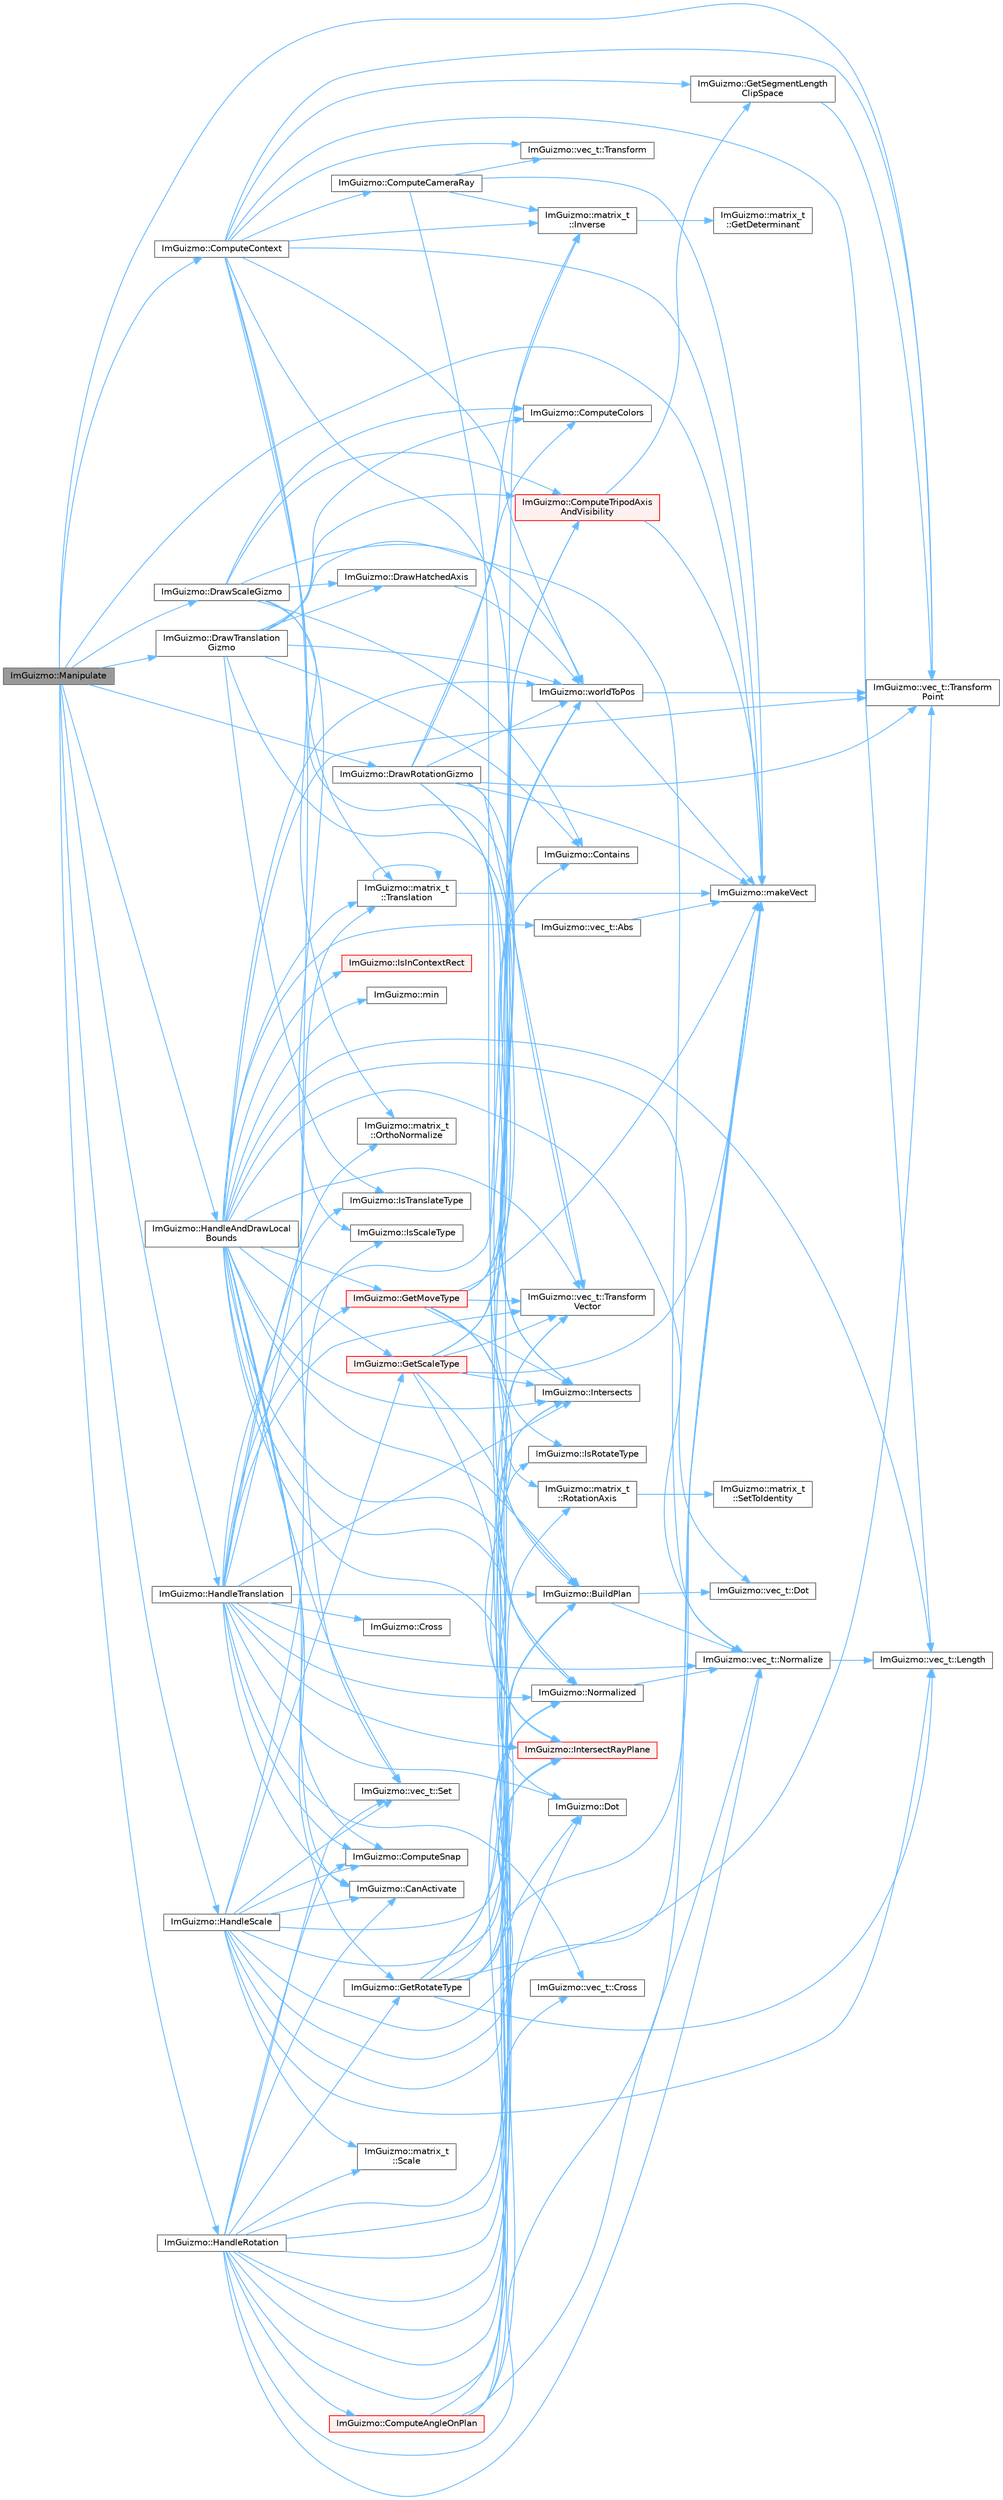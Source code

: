 digraph "ImGuizmo::Manipulate"
{
 // LATEX_PDF_SIZE
  bgcolor="transparent";
  edge [fontname=Helvetica,fontsize=10,labelfontname=Helvetica,labelfontsize=10];
  node [fontname=Helvetica,fontsize=10,shape=box,height=0.2,width=0.4];
  rankdir="LR";
  Node1 [id="Node000001",label="ImGuizmo::Manipulate",height=0.2,width=0.4,color="gray40", fillcolor="grey60", style="filled", fontcolor="black",tooltip=" "];
  Node1 -> Node2 [id="edge1_Node000001_Node000002",color="steelblue1",style="solid",tooltip=" "];
  Node2 [id="Node000002",label="ImGuizmo::ComputeContext",height=0.2,width=0.4,color="grey40", fillcolor="white", style="filled",URL="$namespace_im_guizmo.html#ada8d9e037d6a4bb8399093c11f988135",tooltip=" "];
  Node2 -> Node3 [id="edge2_Node000002_Node000003",color="steelblue1",style="solid",tooltip=" "];
  Node3 [id="Node000003",label="ImGuizmo::ComputeCameraRay",height=0.2,width=0.4,color="grey40", fillcolor="white", style="filled",URL="$namespace_im_guizmo.html#a2a49b7afd89c853316c331957562ca35",tooltip=" "];
  Node3 -> Node4 [id="edge3_Node000003_Node000004",color="steelblue1",style="solid",tooltip=" "];
  Node4 [id="Node000004",label="ImGuizmo::matrix_t\l::Inverse",height=0.2,width=0.4,color="grey40", fillcolor="white", style="filled",URL="$struct_im_guizmo_1_1matrix__t.html#a8a0e24127eb60b7b4e0049488569c567",tooltip=" "];
  Node4 -> Node5 [id="edge4_Node000004_Node000005",color="steelblue1",style="solid",tooltip=" "];
  Node5 [id="Node000005",label="ImGuizmo::matrix_t\l::GetDeterminant",height=0.2,width=0.4,color="grey40", fillcolor="white", style="filled",URL="$struct_im_guizmo_1_1matrix__t.html#a56d2d5ba7efc096d369aae01ef0e1da8",tooltip=" "];
  Node3 -> Node6 [id="edge5_Node000003_Node000006",color="steelblue1",style="solid",tooltip=" "];
  Node6 [id="Node000006",label="ImGuizmo::makeVect",height=0.2,width=0.4,color="grey40", fillcolor="white", style="filled",URL="$namespace_im_guizmo.html#a640be01f179c80230cd4b7ee9b298456",tooltip=" "];
  Node3 -> Node7 [id="edge6_Node000003_Node000007",color="steelblue1",style="solid",tooltip=" "];
  Node7 [id="Node000007",label="ImGuizmo::Normalized",height=0.2,width=0.4,color="grey40", fillcolor="white", style="filled",URL="$namespace_im_guizmo.html#a1619646543d1daf5ef5b8edc6060dd81",tooltip=" "];
  Node7 -> Node8 [id="edge7_Node000007_Node000008",color="steelblue1",style="solid",tooltip=" "];
  Node8 [id="Node000008",label="ImGuizmo::vec_t::Normalize",height=0.2,width=0.4,color="grey40", fillcolor="white", style="filled",URL="$struct_im_guizmo_1_1vec__t.html#af017b8aa014292dc855f180448a66579",tooltip=" "];
  Node8 -> Node9 [id="edge8_Node000008_Node000009",color="steelblue1",style="solid",tooltip=" "];
  Node9 [id="Node000009",label="ImGuizmo::vec_t::Length",height=0.2,width=0.4,color="grey40", fillcolor="white", style="filled",URL="$struct_im_guizmo_1_1vec__t.html#a5fdc55e19fe7a468751ab9a8a77ebf23",tooltip=" "];
  Node3 -> Node10 [id="edge9_Node000003_Node000010",color="steelblue1",style="solid",tooltip=" "];
  Node10 [id="Node000010",label="ImGuizmo::vec_t::Transform",height=0.2,width=0.4,color="grey40", fillcolor="white", style="filled",URL="$struct_im_guizmo_1_1vec__t.html#aaaafbe7ea0ca56793617e8d085a78268",tooltip=" "];
  Node2 -> Node11 [id="edge10_Node000002_Node000011",color="steelblue1",style="solid",tooltip=" "];
  Node11 [id="Node000011",label="ImGuizmo::GetSegmentLength\lClipSpace",height=0.2,width=0.4,color="grey40", fillcolor="white", style="filled",URL="$namespace_im_guizmo.html#a672e34453f8e0303f8d268e29422fe1d",tooltip=" "];
  Node11 -> Node12 [id="edge11_Node000011_Node000012",color="steelblue1",style="solid",tooltip=" "];
  Node12 [id="Node000012",label="ImGuizmo::vec_t::Transform\lPoint",height=0.2,width=0.4,color="grey40", fillcolor="white", style="filled",URL="$struct_im_guizmo_1_1vec__t.html#a904cb32e9200475ae5a9f5c918816dc2",tooltip=" "];
  Node2 -> Node4 [id="edge12_Node000002_Node000004",color="steelblue1",style="solid",tooltip=" "];
  Node2 -> Node9 [id="edge13_Node000002_Node000009",color="steelblue1",style="solid",tooltip=" "];
  Node2 -> Node6 [id="edge14_Node000002_Node000006",color="steelblue1",style="solid",tooltip=" "];
  Node2 -> Node13 [id="edge15_Node000002_Node000013",color="steelblue1",style="solid",tooltip=" "];
  Node13 [id="Node000013",label="ImGuizmo::matrix_t\l::OrthoNormalize",height=0.2,width=0.4,color="grey40", fillcolor="white", style="filled",URL="$struct_im_guizmo_1_1matrix__t.html#a230d5d19800a0aca753e1c324dcda9d7",tooltip=" "];
  Node2 -> Node14 [id="edge16_Node000002_Node000014",color="steelblue1",style="solid",tooltip=" "];
  Node14 [id="Node000014",label="ImGuizmo::vec_t::Set",height=0.2,width=0.4,color="grey40", fillcolor="white", style="filled",URL="$struct_im_guizmo_1_1vec__t.html#a3a9bbf64bfa707364b68813dd46a5d5b",tooltip=" "];
  Node2 -> Node10 [id="edge17_Node000002_Node000010",color="steelblue1",style="solid",tooltip=" "];
  Node2 -> Node12 [id="edge18_Node000002_Node000012",color="steelblue1",style="solid",tooltip=" "];
  Node2 -> Node15 [id="edge19_Node000002_Node000015",color="steelblue1",style="solid",tooltip=" "];
  Node15 [id="Node000015",label="ImGuizmo::vec_t::Transform\lVector",height=0.2,width=0.4,color="grey40", fillcolor="white", style="filled",URL="$struct_im_guizmo_1_1vec__t.html#af803c601b07db954f6df8e40b056bded",tooltip=" "];
  Node2 -> Node16 [id="edge20_Node000002_Node000016",color="steelblue1",style="solid",tooltip=" "];
  Node16 [id="Node000016",label="ImGuizmo::matrix_t\l::Translation",height=0.2,width=0.4,color="grey40", fillcolor="white", style="filled",URL="$struct_im_guizmo_1_1matrix__t.html#a1a91d7a06f60933bc28ff9151c77f551",tooltip=" "];
  Node16 -> Node6 [id="edge21_Node000016_Node000006",color="steelblue1",style="solid",tooltip=" "];
  Node16 -> Node16 [id="edge22_Node000016_Node000016",color="steelblue1",style="solid",tooltip=" "];
  Node2 -> Node17 [id="edge23_Node000002_Node000017",color="steelblue1",style="solid",tooltip=" "];
  Node17 [id="Node000017",label="ImGuizmo::worldToPos",height=0.2,width=0.4,color="grey40", fillcolor="white", style="filled",URL="$namespace_im_guizmo.html#abb3202afd314281c19295b1ba03f9665",tooltip=" "];
  Node17 -> Node6 [id="edge24_Node000017_Node000006",color="steelblue1",style="solid",tooltip=" "];
  Node17 -> Node12 [id="edge25_Node000017_Node000012",color="steelblue1",style="solid",tooltip=" "];
  Node1 -> Node18 [id="edge26_Node000001_Node000018",color="steelblue1",style="solid",tooltip=" "];
  Node18 [id="Node000018",label="ImGuizmo::DrawRotationGizmo",height=0.2,width=0.4,color="grey40", fillcolor="white", style="filled",URL="$namespace_im_guizmo.html#a19db68ffce5ccda47ce42fecc876baf3",tooltip=" "];
  Node18 -> Node19 [id="edge27_Node000018_Node000019",color="steelblue1",style="solid",tooltip=" "];
  Node19 [id="Node000019",label="ImGuizmo::ComputeColors",height=0.2,width=0.4,color="grey40", fillcolor="white", style="filled",URL="$namespace_im_guizmo.html#a04598d3d31c4925efa3d341ec15b2d62",tooltip=" "];
  Node18 -> Node20 [id="edge28_Node000018_Node000020",color="steelblue1",style="solid",tooltip=" "];
  Node20 [id="Node000020",label="ImGuizmo::Intersects",height=0.2,width=0.4,color="grey40", fillcolor="white", style="filled",URL="$namespace_im_guizmo.html#a1ab785a4193bf54632444d3fa34890be",tooltip=" "];
  Node18 -> Node4 [id="edge29_Node000018_Node000004",color="steelblue1",style="solid",tooltip=" "];
  Node18 -> Node21 [id="edge30_Node000018_Node000021",color="steelblue1",style="solid",tooltip=" "];
  Node21 [id="Node000021",label="ImGuizmo::IsRotateType",height=0.2,width=0.4,color="grey40", fillcolor="white", style="filled",URL="$namespace_im_guizmo.html#a49ff00e9fad7d028e6fe7cc30e739886",tooltip=" "];
  Node18 -> Node6 [id="edge31_Node000018_Node000006",color="steelblue1",style="solid",tooltip=" "];
  Node18 -> Node7 [id="edge32_Node000018_Node000007",color="steelblue1",style="solid",tooltip=" "];
  Node18 -> Node22 [id="edge33_Node000018_Node000022",color="steelblue1",style="solid",tooltip=" "];
  Node22 [id="Node000022",label="ImGuizmo::matrix_t\l::RotationAxis",height=0.2,width=0.4,color="grey40", fillcolor="white", style="filled",URL="$struct_im_guizmo_1_1matrix__t.html#abb6c29d0bcc5e884b68a666a204730db",tooltip=" "];
  Node22 -> Node23 [id="edge34_Node000022_Node000023",color="steelblue1",style="solid",tooltip=" "];
  Node23 [id="Node000023",label="ImGuizmo::matrix_t\l::SetToIdentity",height=0.2,width=0.4,color="grey40", fillcolor="white", style="filled",URL="$struct_im_guizmo_1_1matrix__t.html#a8cd97c2ad39c86dde89a62aaddc7b9ec",tooltip=" "];
  Node18 -> Node12 [id="edge35_Node000018_Node000012",color="steelblue1",style="solid",tooltip=" "];
  Node18 -> Node15 [id="edge36_Node000018_Node000015",color="steelblue1",style="solid",tooltip=" "];
  Node18 -> Node17 [id="edge37_Node000018_Node000017",color="steelblue1",style="solid",tooltip=" "];
  Node1 -> Node24 [id="edge38_Node000001_Node000024",color="steelblue1",style="solid",tooltip=" "];
  Node24 [id="Node000024",label="ImGuizmo::DrawScaleGizmo",height=0.2,width=0.4,color="grey40", fillcolor="white", style="filled",URL="$namespace_im_guizmo.html#ace349605c5f7bd22341151bf768a99e5",tooltip=" "];
  Node24 -> Node19 [id="edge39_Node000024_Node000019",color="steelblue1",style="solid",tooltip=" "];
  Node24 -> Node25 [id="edge40_Node000024_Node000025",color="steelblue1",style="solid",tooltip=" "];
  Node25 [id="Node000025",label="ImGuizmo::ComputeTripodAxis\lAndVisibility",height=0.2,width=0.4,color="red", fillcolor="#FFF0F0", style="filled",URL="$namespace_im_guizmo.html#abf64e5189af3402036c3bc58b91a48df",tooltip=" "];
  Node25 -> Node11 [id="edge41_Node000025_Node000011",color="steelblue1",style="solid",tooltip=" "];
  Node25 -> Node6 [id="edge42_Node000025_Node000006",color="steelblue1",style="solid",tooltip=" "];
  Node24 -> Node28 [id="edge43_Node000024_Node000028",color="steelblue1",style="solid",tooltip=" "];
  Node28 [id="Node000028",label="ImGuizmo::Contains",height=0.2,width=0.4,color="grey40", fillcolor="white", style="filled",URL="$namespace_im_guizmo.html#a495d241625c731c03be4b3a764dae2d0",tooltip=" "];
  Node24 -> Node29 [id="edge44_Node000024_Node000029",color="steelblue1",style="solid",tooltip=" "];
  Node29 [id="Node000029",label="ImGuizmo::DrawHatchedAxis",height=0.2,width=0.4,color="grey40", fillcolor="white", style="filled",URL="$namespace_im_guizmo.html#aac9c9eab06e6f72be4ef405d800ac48d",tooltip=" "];
  Node29 -> Node17 [id="edge45_Node000029_Node000017",color="steelblue1",style="solid",tooltip=" "];
  Node24 -> Node20 [id="edge46_Node000024_Node000020",color="steelblue1",style="solid",tooltip=" "];
  Node24 -> Node30 [id="edge47_Node000024_Node000030",color="steelblue1",style="solid",tooltip=" "];
  Node30 [id="Node000030",label="ImGuizmo::IsScaleType",height=0.2,width=0.4,color="grey40", fillcolor="white", style="filled",URL="$namespace_im_guizmo.html#a156f97e63c38a240bff78bf8aa05b6af",tooltip=" "];
  Node24 -> Node17 [id="edge48_Node000024_Node000017",color="steelblue1",style="solid",tooltip=" "];
  Node1 -> Node31 [id="edge49_Node000001_Node000031",color="steelblue1",style="solid",tooltip=" "];
  Node31 [id="Node000031",label="ImGuizmo::DrawTranslation\lGizmo",height=0.2,width=0.4,color="grey40", fillcolor="white", style="filled",URL="$namespace_im_guizmo.html#a0fc904f94efeae0d30493d2f6d071793",tooltip=" "];
  Node31 -> Node19 [id="edge50_Node000031_Node000019",color="steelblue1",style="solid",tooltip=" "];
  Node31 -> Node25 [id="edge51_Node000031_Node000025",color="steelblue1",style="solid",tooltip=" "];
  Node31 -> Node28 [id="edge52_Node000031_Node000028",color="steelblue1",style="solid",tooltip=" "];
  Node31 -> Node29 [id="edge53_Node000031_Node000029",color="steelblue1",style="solid",tooltip=" "];
  Node31 -> Node20 [id="edge54_Node000031_Node000020",color="steelblue1",style="solid",tooltip=" "];
  Node31 -> Node32 [id="edge55_Node000031_Node000032",color="steelblue1",style="solid",tooltip=" "];
  Node32 [id="Node000032",label="ImGuizmo::IsTranslateType",height=0.2,width=0.4,color="grey40", fillcolor="white", style="filled",URL="$namespace_im_guizmo.html#a1e29e9c82a2b9433cc83cdafd41ad74e",tooltip=" "];
  Node31 -> Node8 [id="edge56_Node000031_Node000008",color="steelblue1",style="solid",tooltip=" "];
  Node31 -> Node17 [id="edge57_Node000031_Node000017",color="steelblue1",style="solid",tooltip=" "];
  Node1 -> Node33 [id="edge58_Node000001_Node000033",color="steelblue1",style="solid",tooltip=" "];
  Node33 [id="Node000033",label="ImGuizmo::HandleAndDrawLocal\lBounds",height=0.2,width=0.4,color="grey40", fillcolor="white", style="filled",URL="$namespace_im_guizmo.html#a1f7e4771bc7f0ae1da2706ebc606da08",tooltip=" "];
  Node33 -> Node34 [id="edge59_Node000033_Node000034",color="steelblue1",style="solid",tooltip=" "];
  Node34 [id="Node000034",label="ImGuizmo::vec_t::Abs",height=0.2,width=0.4,color="grey40", fillcolor="white", style="filled",URL="$struct_im_guizmo_1_1vec__t.html#aaf0b9d29ade0ad00d0484d574dcefd64",tooltip=" "];
  Node34 -> Node6 [id="edge60_Node000034_Node000006",color="steelblue1",style="solid",tooltip=" "];
  Node33 -> Node35 [id="edge61_Node000033_Node000035",color="steelblue1",style="solid",tooltip=" "];
  Node35 [id="Node000035",label="ImGuizmo::BuildPlan",height=0.2,width=0.4,color="grey40", fillcolor="white", style="filled",URL="$namespace_im_guizmo.html#a9957d966cf6e46e6d9a9915d94c6bad9",tooltip=" "];
  Node35 -> Node36 [id="edge62_Node000035_Node000036",color="steelblue1",style="solid",tooltip=" "];
  Node36 [id="Node000036",label="ImGuizmo::vec_t::Dot",height=0.2,width=0.4,color="grey40", fillcolor="white", style="filled",URL="$struct_im_guizmo_1_1vec__t.html#a5114392eb0c3ffd869c2393465a01484",tooltip=" "];
  Node35 -> Node8 [id="edge63_Node000035_Node000008",color="steelblue1",style="solid",tooltip=" "];
  Node33 -> Node37 [id="edge64_Node000033_Node000037",color="steelblue1",style="solid",tooltip=" "];
  Node37 [id="Node000037",label="ImGuizmo::CanActivate",height=0.2,width=0.4,color="grey40", fillcolor="white", style="filled",URL="$namespace_im_guizmo.html#aa077cf24bd11603c77ab04278ddc18f4",tooltip=" "];
  Node33 -> Node38 [id="edge65_Node000033_Node000038",color="steelblue1",style="solid",tooltip=" "];
  Node38 [id="Node000038",label="ImGuizmo::ComputeSnap",height=0.2,width=0.4,color="grey40", fillcolor="white", style="filled",URL="$namespace_im_guizmo.html#a92bcd3b47781cb634bf55b63d22ba31e",tooltip=" "];
  Node33 -> Node39 [id="edge66_Node000033_Node000039",color="steelblue1",style="solid",tooltip=" "];
  Node39 [id="Node000039",label="ImGuizmo::Dot",height=0.2,width=0.4,color="grey40", fillcolor="white", style="filled",URL="$namespace_im_guizmo.html#aaf7169590757c87a75b7ea5e55bb1e9c",tooltip=" "];
  Node33 -> Node36 [id="edge67_Node000033_Node000036",color="steelblue1",style="solid",tooltip=" "];
  Node33 -> Node40 [id="edge68_Node000033_Node000040",color="steelblue1",style="solid",tooltip=" "];
  Node40 [id="Node000040",label="ImGuizmo::GetMoveType",height=0.2,width=0.4,color="red", fillcolor="#FFF0F0", style="filled",URL="$namespace_im_guizmo.html#aba5d7634d7362b86019d416dd653ac4a",tooltip=" "];
  Node40 -> Node35 [id="edge69_Node000040_Node000035",color="steelblue1",style="solid",tooltip=" "];
  Node40 -> Node25 [id="edge70_Node000040_Node000025",color="steelblue1",style="solid",tooltip=" "];
  Node40 -> Node28 [id="edge71_Node000040_Node000028",color="steelblue1",style="solid",tooltip=" "];
  Node40 -> Node41 [id="edge72_Node000040_Node000041",color="steelblue1",style="solid",tooltip=" "];
  Node41 [id="Node000041",label="ImGuizmo::IntersectRayPlane",height=0.2,width=0.4,color="red", fillcolor="#FFF0F0", style="filled",URL="$namespace_im_guizmo.html#afcffd45f3c36d533705237a661a4b332",tooltip=" "];
  Node40 -> Node20 [id="edge73_Node000040_Node000020",color="steelblue1",style="solid",tooltip=" "];
  Node40 -> Node6 [id="edge74_Node000040_Node000006",color="steelblue1",style="solid",tooltip=" "];
  Node40 -> Node15 [id="edge75_Node000040_Node000015",color="steelblue1",style="solid",tooltip=" "];
  Node40 -> Node17 [id="edge76_Node000040_Node000017",color="steelblue1",style="solid",tooltip=" "];
  Node33 -> Node43 [id="edge77_Node000033_Node000043",color="steelblue1",style="solid",tooltip=" "];
  Node43 [id="Node000043",label="ImGuizmo::GetRotateType",height=0.2,width=0.4,color="grey40", fillcolor="white", style="filled",URL="$namespace_im_guizmo.html#aa495de8d3d96d5bd545488d1c5515c74",tooltip=" "];
  Node43 -> Node35 [id="edge78_Node000043_Node000035",color="steelblue1",style="solid",tooltip=" "];
  Node43 -> Node41 [id="edge79_Node000043_Node000041",color="steelblue1",style="solid",tooltip=" "];
  Node43 -> Node20 [id="edge80_Node000043_Node000020",color="steelblue1",style="solid",tooltip=" "];
  Node43 -> Node9 [id="edge81_Node000043_Node000009",color="steelblue1",style="solid",tooltip=" "];
  Node43 -> Node6 [id="edge82_Node000043_Node000006",color="steelblue1",style="solid",tooltip=" "];
  Node43 -> Node7 [id="edge83_Node000043_Node000007",color="steelblue1",style="solid",tooltip=" "];
  Node43 -> Node12 [id="edge84_Node000043_Node000012",color="steelblue1",style="solid",tooltip=" "];
  Node43 -> Node15 [id="edge85_Node000043_Node000015",color="steelblue1",style="solid",tooltip=" "];
  Node43 -> Node17 [id="edge86_Node000043_Node000017",color="steelblue1",style="solid",tooltip=" "];
  Node33 -> Node44 [id="edge87_Node000033_Node000044",color="steelblue1",style="solid",tooltip=" "];
  Node44 [id="Node000044",label="ImGuizmo::GetScaleType",height=0.2,width=0.4,color="red", fillcolor="#FFF0F0", style="filled",URL="$namespace_im_guizmo.html#a3ede5ee996368759c6cfb2266b5500e1",tooltip=" "];
  Node44 -> Node35 [id="edge88_Node000044_Node000035",color="steelblue1",style="solid",tooltip=" "];
  Node44 -> Node25 [id="edge89_Node000044_Node000025",color="steelblue1",style="solid",tooltip=" "];
  Node44 -> Node28 [id="edge90_Node000044_Node000028",color="steelblue1",style="solid",tooltip=" "];
  Node44 -> Node41 [id="edge91_Node000044_Node000041",color="steelblue1",style="solid",tooltip=" "];
  Node44 -> Node20 [id="edge92_Node000044_Node000020",color="steelblue1",style="solid",tooltip=" "];
  Node44 -> Node6 [id="edge93_Node000044_Node000006",color="steelblue1",style="solid",tooltip=" "];
  Node44 -> Node15 [id="edge94_Node000044_Node000015",color="steelblue1",style="solid",tooltip=" "];
  Node44 -> Node17 [id="edge95_Node000044_Node000017",color="steelblue1",style="solid",tooltip=" "];
  Node33 -> Node41 [id="edge96_Node000033_Node000041",color="steelblue1",style="solid",tooltip=" "];
  Node33 -> Node20 [id="edge97_Node000033_Node000020",color="steelblue1",style="solid",tooltip=" "];
  Node33 -> Node45 [id="edge98_Node000033_Node000045",color="steelblue1",style="solid",tooltip=" "];
  Node45 [id="Node000045",label="ImGuizmo::IsInContextRect",height=0.2,width=0.4,color="red", fillcolor="#FFF0F0", style="filled",URL="$namespace_im_guizmo.html#a3f7680b123eddcae730a33367795f901",tooltip=" "];
  Node33 -> Node9 [id="edge99_Node000033_Node000009",color="steelblue1",style="solid",tooltip=" "];
  Node33 -> Node47 [id="edge100_Node000033_Node000047",color="steelblue1",style="solid",tooltip=" "];
  Node47 [id="Node000047",label="ImGuizmo::min",height=0.2,width=0.4,color="grey40", fillcolor="white", style="filled",URL="$namespace_im_guizmo.html#a4328433ac685d1b796ba38b82ffba4f2",tooltip=" "];
  Node33 -> Node8 [id="edge101_Node000033_Node000008",color="steelblue1",style="solid",tooltip=" "];
  Node33 -> Node7 [id="edge102_Node000033_Node000007",color="steelblue1",style="solid",tooltip=" "];
  Node33 -> Node14 [id="edge103_Node000033_Node000014",color="steelblue1",style="solid",tooltip=" "];
  Node33 -> Node12 [id="edge104_Node000033_Node000012",color="steelblue1",style="solid",tooltip=" "];
  Node33 -> Node15 [id="edge105_Node000033_Node000015",color="steelblue1",style="solid",tooltip=" "];
  Node33 -> Node16 [id="edge106_Node000033_Node000016",color="steelblue1",style="solid",tooltip=" "];
  Node33 -> Node17 [id="edge107_Node000033_Node000017",color="steelblue1",style="solid",tooltip=" "];
  Node1 -> Node48 [id="edge108_Node000001_Node000048",color="steelblue1",style="solid",tooltip=" "];
  Node48 [id="Node000048",label="ImGuizmo::HandleRotation",height=0.2,width=0.4,color="grey40", fillcolor="white", style="filled",URL="$namespace_im_guizmo.html#a924cccc1ff201278f3d290fe718cc6da",tooltip=" "];
  Node48 -> Node35 [id="edge109_Node000048_Node000035",color="steelblue1",style="solid",tooltip=" "];
  Node48 -> Node37 [id="edge110_Node000048_Node000037",color="steelblue1",style="solid",tooltip=" "];
  Node48 -> Node49 [id="edge111_Node000048_Node000049",color="steelblue1",style="solid",tooltip=" "];
  Node49 [id="Node000049",label="ImGuizmo::ComputeAngleOnPlan",height=0.2,width=0.4,color="red", fillcolor="#FFF0F0", style="filled",URL="$namespace_im_guizmo.html#a3c0b45d8b3bea5b4a61bff24b900474e",tooltip=" "];
  Node49 -> Node51 [id="edge112_Node000049_Node000051",color="steelblue1",style="solid",tooltip=" "];
  Node51 [id="Node000051",label="ImGuizmo::vec_t::Cross",height=0.2,width=0.4,color="grey40", fillcolor="white", style="filled",URL="$struct_im_guizmo_1_1vec__t.html#a0da3b8e0cf1175f4eb0c95c0080b524d",tooltip=" "];
  Node49 -> Node39 [id="edge113_Node000049_Node000039",color="steelblue1",style="solid",tooltip=" "];
  Node49 -> Node41 [id="edge114_Node000049_Node000041",color="steelblue1",style="solid",tooltip=" "];
  Node49 -> Node8 [id="edge115_Node000049_Node000008",color="steelblue1",style="solid",tooltip=" "];
  Node49 -> Node7 [id="edge116_Node000049_Node000007",color="steelblue1",style="solid",tooltip=" "];
  Node48 -> Node38 [id="edge117_Node000048_Node000038",color="steelblue1",style="solid",tooltip=" "];
  Node48 -> Node43 [id="edge118_Node000048_Node000043",color="steelblue1",style="solid",tooltip=" "];
  Node48 -> Node41 [id="edge119_Node000048_Node000041",color="steelblue1",style="solid",tooltip=" "];
  Node48 -> Node20 [id="edge120_Node000048_Node000020",color="steelblue1",style="solid",tooltip=" "];
  Node48 -> Node21 [id="edge121_Node000048_Node000021",color="steelblue1",style="solid",tooltip=" "];
  Node48 -> Node6 [id="edge122_Node000048_Node000006",color="steelblue1",style="solid",tooltip=" "];
  Node48 -> Node8 [id="edge123_Node000048_Node000008",color="steelblue1",style="solid",tooltip=" "];
  Node48 -> Node7 [id="edge124_Node000048_Node000007",color="steelblue1",style="solid",tooltip=" "];
  Node48 -> Node22 [id="edge125_Node000048_Node000022",color="steelblue1",style="solid",tooltip=" "];
  Node48 -> Node52 [id="edge126_Node000048_Node000052",color="steelblue1",style="solid",tooltip=" "];
  Node52 [id="Node000052",label="ImGuizmo::matrix_t\l::Scale",height=0.2,width=0.4,color="grey40", fillcolor="white", style="filled",URL="$struct_im_guizmo_1_1matrix__t.html#aacc1c879e8fe430e3fd2f0cb7c15b8aa",tooltip=" "];
  Node48 -> Node14 [id="edge127_Node000048_Node000014",color="steelblue1",style="solid",tooltip=" "];
  Node48 -> Node15 [id="edge128_Node000048_Node000015",color="steelblue1",style="solid",tooltip=" "];
  Node1 -> Node53 [id="edge129_Node000001_Node000053",color="steelblue1",style="solid",tooltip=" "];
  Node53 [id="Node000053",label="ImGuizmo::HandleScale",height=0.2,width=0.4,color="grey40", fillcolor="white", style="filled",URL="$namespace_im_guizmo.html#a6e20cf1cff4119f99fd98ea3c4f54dab",tooltip=" "];
  Node53 -> Node35 [id="edge130_Node000053_Node000035",color="steelblue1",style="solid",tooltip=" "];
  Node53 -> Node37 [id="edge131_Node000053_Node000037",color="steelblue1",style="solid",tooltip=" "];
  Node53 -> Node38 [id="edge132_Node000053_Node000038",color="steelblue1",style="solid",tooltip=" "];
  Node53 -> Node39 [id="edge133_Node000053_Node000039",color="steelblue1",style="solid",tooltip=" "];
  Node53 -> Node44 [id="edge134_Node000053_Node000044",color="steelblue1",style="solid",tooltip=" "];
  Node53 -> Node41 [id="edge135_Node000053_Node000041",color="steelblue1",style="solid",tooltip=" "];
  Node53 -> Node20 [id="edge136_Node000053_Node000020",color="steelblue1",style="solid",tooltip=" "];
  Node53 -> Node30 [id="edge137_Node000053_Node000030",color="steelblue1",style="solid",tooltip=" "];
  Node53 -> Node9 [id="edge138_Node000053_Node000009",color="steelblue1",style="solid",tooltip=" "];
  Node53 -> Node6 [id="edge139_Node000053_Node000006",color="steelblue1",style="solid",tooltip=" "];
  Node53 -> Node52 [id="edge140_Node000053_Node000052",color="steelblue1",style="solid",tooltip=" "];
  Node53 -> Node14 [id="edge141_Node000053_Node000014",color="steelblue1",style="solid",tooltip=" "];
  Node1 -> Node54 [id="edge142_Node000001_Node000054",color="steelblue1",style="solid",tooltip=" "];
  Node54 [id="Node000054",label="ImGuizmo::HandleTranslation",height=0.2,width=0.4,color="grey40", fillcolor="white", style="filled",URL="$namespace_im_guizmo.html#a740e542a76c41130c8faaa6da10b9ffc",tooltip=" "];
  Node54 -> Node35 [id="edge143_Node000054_Node000035",color="steelblue1",style="solid",tooltip=" "];
  Node54 -> Node37 [id="edge144_Node000054_Node000037",color="steelblue1",style="solid",tooltip=" "];
  Node54 -> Node38 [id="edge145_Node000054_Node000038",color="steelblue1",style="solid",tooltip=" "];
  Node54 -> Node55 [id="edge146_Node000054_Node000055",color="steelblue1",style="solid",tooltip=" "];
  Node55 [id="Node000055",label="ImGuizmo::Cross",height=0.2,width=0.4,color="grey40", fillcolor="white", style="filled",URL="$namespace_im_guizmo.html#a4ce35a6d2e403a221701a2e8801d5642",tooltip=" "];
  Node54 -> Node51 [id="edge147_Node000054_Node000051",color="steelblue1",style="solid",tooltip=" "];
  Node54 -> Node39 [id="edge148_Node000054_Node000039",color="steelblue1",style="solid",tooltip=" "];
  Node54 -> Node40 [id="edge149_Node000054_Node000040",color="steelblue1",style="solid",tooltip=" "];
  Node54 -> Node41 [id="edge150_Node000054_Node000041",color="steelblue1",style="solid",tooltip=" "];
  Node54 -> Node20 [id="edge151_Node000054_Node000020",color="steelblue1",style="solid",tooltip=" "];
  Node54 -> Node4 [id="edge152_Node000054_Node000004",color="steelblue1",style="solid",tooltip=" "];
  Node54 -> Node32 [id="edge153_Node000054_Node000032",color="steelblue1",style="solid",tooltip=" "];
  Node54 -> Node8 [id="edge154_Node000054_Node000008",color="steelblue1",style="solid",tooltip=" "];
  Node54 -> Node7 [id="edge155_Node000054_Node000007",color="steelblue1",style="solid",tooltip=" "];
  Node54 -> Node13 [id="edge156_Node000054_Node000013",color="steelblue1",style="solid",tooltip=" "];
  Node54 -> Node15 [id="edge157_Node000054_Node000015",color="steelblue1",style="solid",tooltip=" "];
  Node54 -> Node16 [id="edge158_Node000054_Node000016",color="steelblue1",style="solid",tooltip=" "];
  Node1 -> Node6 [id="edge159_Node000001_Node000006",color="steelblue1",style="solid",tooltip=" "];
  Node1 -> Node12 [id="edge160_Node000001_Node000012",color="steelblue1",style="solid",tooltip=" "];
}
